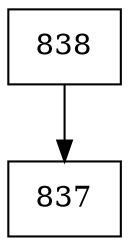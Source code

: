 digraph G {
  node [shape=record];
  node0 [label="{838}"];
  node0 -> node1;
  node1 [label="{837}"];
}
